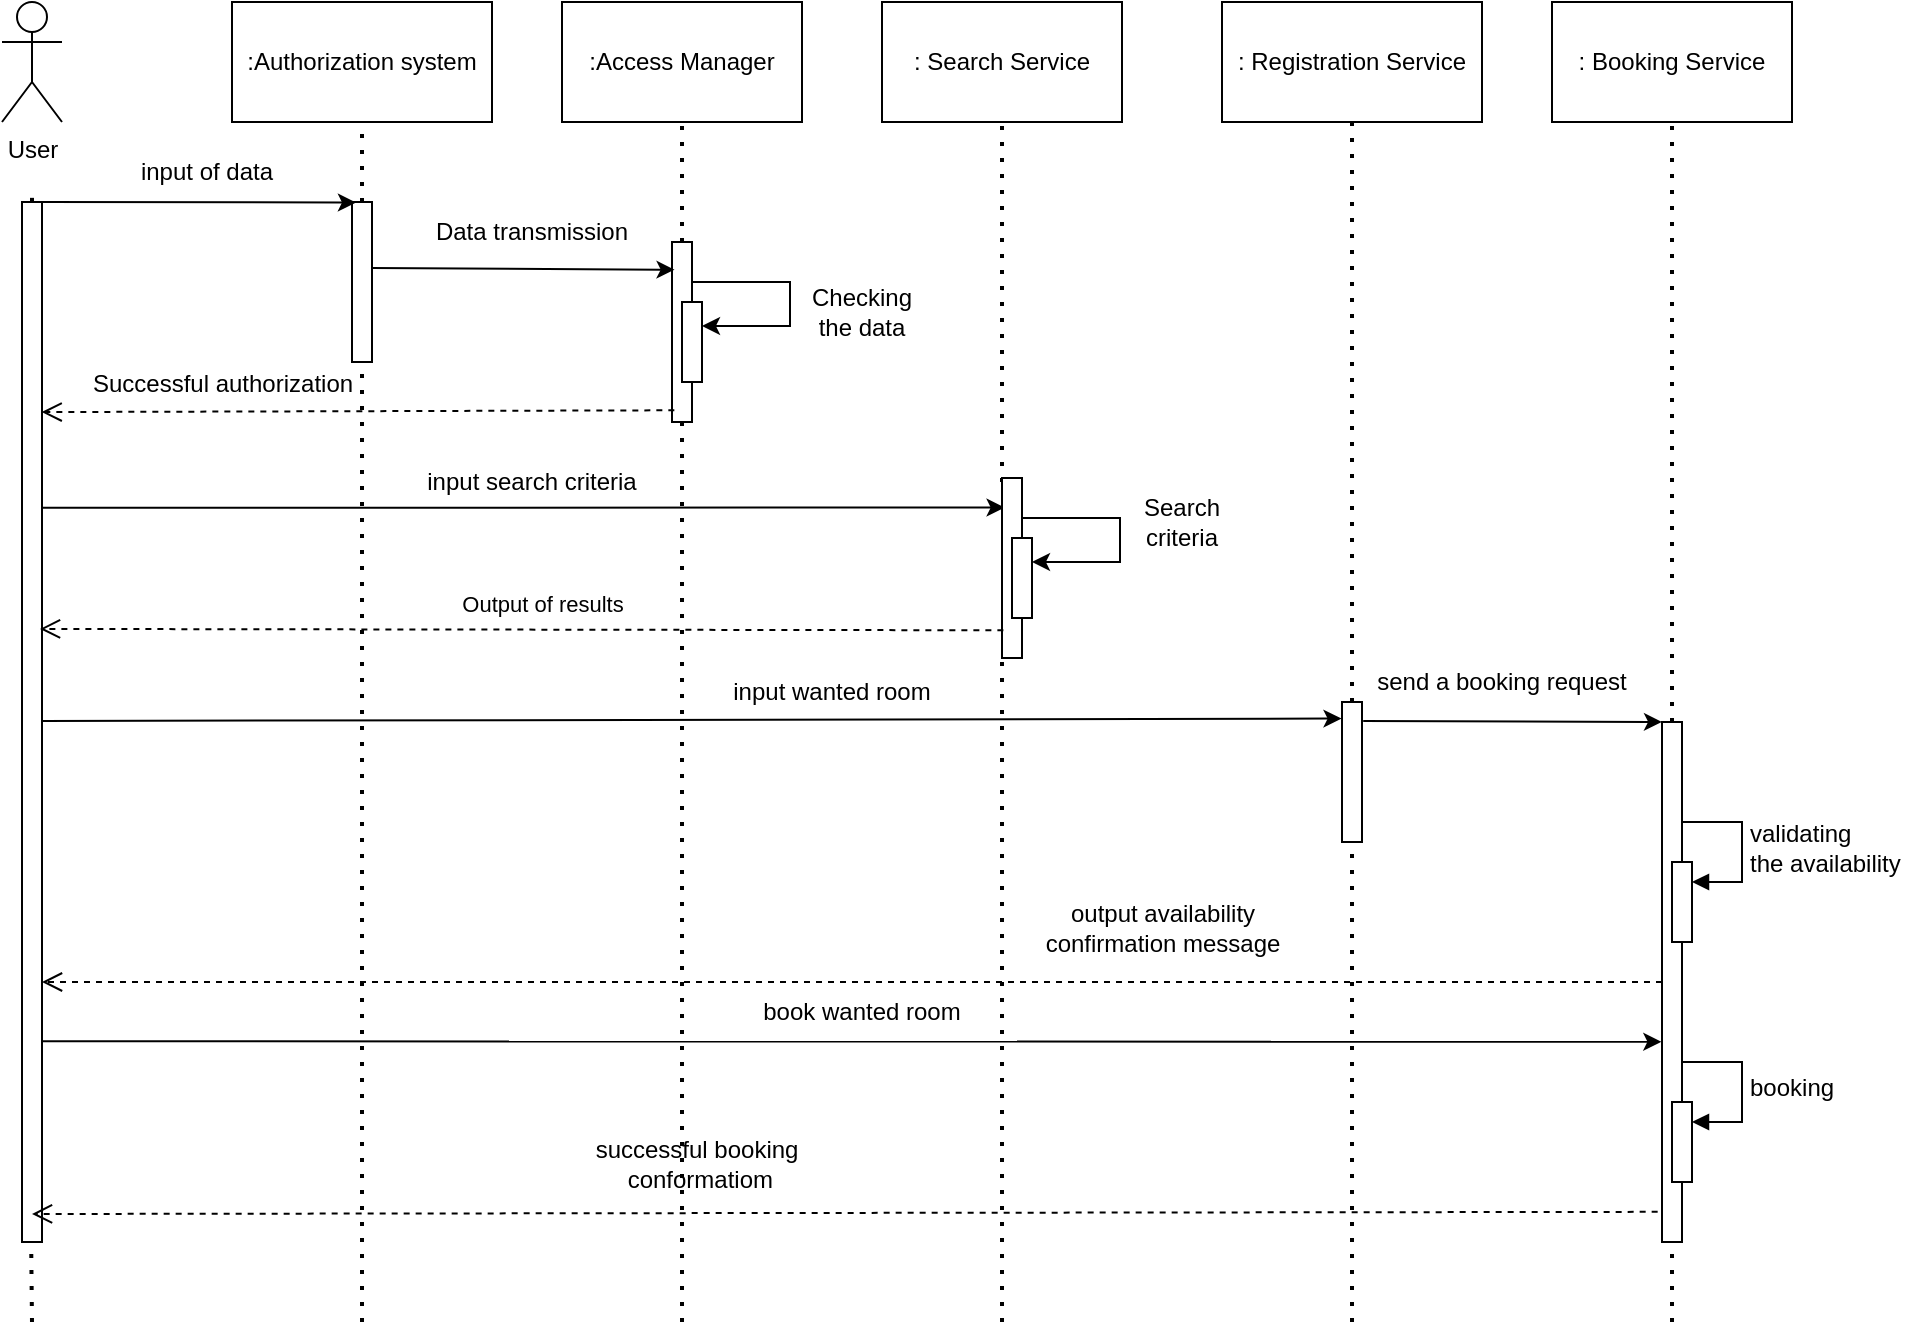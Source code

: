 <mxfile version="23.1.7" type="device">
  <diagram name="Страница — 1" id="S3UpfY37bpJ4w3DLsQnd">
    <mxGraphModel dx="1107" dy="605" grid="1" gridSize="10" guides="1" tooltips="1" connect="1" arrows="1" fold="1" page="1" pageScale="1" pageWidth="827" pageHeight="1169" math="0" shadow="0">
      <root>
        <mxCell id="0" />
        <mxCell id="1" parent="0" />
        <mxCell id="bszZs-Kzh6Q2ry-nlEX2-1" value="User" style="shape=umlActor;verticalLabelPosition=bottom;verticalAlign=top;html=1;outlineConnect=0;" parent="1" vertex="1">
          <mxGeometry x="40" y="20" width="30" height="60" as="geometry" />
        </mxCell>
        <mxCell id="bszZs-Kzh6Q2ry-nlEX2-4" value=":Authorization system" style="rounded=0;whiteSpace=wrap;html=1;" parent="1" vertex="1">
          <mxGeometry x="155" y="20" width="130" height="60" as="geometry" />
        </mxCell>
        <mxCell id="bszZs-Kzh6Q2ry-nlEX2-5" value=":Access Manager" style="rounded=0;whiteSpace=wrap;html=1;" parent="1" vertex="1">
          <mxGeometry x="320" y="20" width="120" height="60" as="geometry" />
        </mxCell>
        <mxCell id="bszZs-Kzh6Q2ry-nlEX2-6" value=": Search Service" style="rounded=0;whiteSpace=wrap;html=1;" parent="1" vertex="1">
          <mxGeometry x="480" y="20" width="120" height="60" as="geometry" />
        </mxCell>
        <mxCell id="bszZs-Kzh6Q2ry-nlEX2-7" value=": Registration Service" style="rounded=0;whiteSpace=wrap;html=1;" parent="1" vertex="1">
          <mxGeometry x="650" y="20" width="130" height="60" as="geometry" />
        </mxCell>
        <mxCell id="bszZs-Kzh6Q2ry-nlEX2-8" value=": Booking Service" style="rounded=0;whiteSpace=wrap;html=1;" parent="1" vertex="1">
          <mxGeometry x="815" y="20" width="120" height="60" as="geometry" />
        </mxCell>
        <mxCell id="bszZs-Kzh6Q2ry-nlEX2-9" value="" style="rounded=0;whiteSpace=wrap;html=1;" parent="1" vertex="1">
          <mxGeometry x="50" y="120" width="10" height="520" as="geometry" />
        </mxCell>
        <mxCell id="bszZs-Kzh6Q2ry-nlEX2-10" value="" style="rounded=0;whiteSpace=wrap;html=1;" parent="1" vertex="1">
          <mxGeometry x="215" y="120" width="10" height="80" as="geometry" />
        </mxCell>
        <mxCell id="bszZs-Kzh6Q2ry-nlEX2-14" value="&lt;font style=&quot;font-size: 12px;&quot;&gt;input of data&lt;/font&gt;" style="text;html=1;align=center;verticalAlign=middle;whiteSpace=wrap;rounded=0;" parent="1" vertex="1">
          <mxGeometry x="100" y="100" width="85" height="10" as="geometry" />
        </mxCell>
        <mxCell id="bszZs-Kzh6Q2ry-nlEX2-16" value="" style="rounded=0;whiteSpace=wrap;html=1;" parent="1" vertex="1">
          <mxGeometry x="375" y="140" width="10" height="90" as="geometry" />
        </mxCell>
        <mxCell id="bszZs-Kzh6Q2ry-nlEX2-17" value="" style="endArrow=classic;html=1;rounded=0;exitX=0.903;exitY=0.028;exitDx=0;exitDy=0;exitPerimeter=0;entryX=0.1;entryY=0.04;entryDx=0;entryDy=0;entryPerimeter=0;" parent="1" edge="1">
          <mxGeometry width="50" height="50" relative="1" as="geometry">
            <mxPoint x="60.0" y="120.0" as="sourcePoint" />
            <mxPoint x="216.97" y="120.24" as="targetPoint" />
          </mxGeometry>
        </mxCell>
        <mxCell id="bszZs-Kzh6Q2ry-nlEX2-18" value="" style="endArrow=classic;html=1;rounded=0;entryX=0.128;entryY=0.154;entryDx=0;entryDy=0;entryPerimeter=0;exitX=0.984;exitY=0.413;exitDx=0;exitDy=0;exitPerimeter=0;" parent="1" source="bszZs-Kzh6Q2ry-nlEX2-10" target="bszZs-Kzh6Q2ry-nlEX2-16" edge="1">
          <mxGeometry width="50" height="50" relative="1" as="geometry">
            <mxPoint x="230" y="150" as="sourcePoint" />
            <mxPoint x="378" y="151" as="targetPoint" />
          </mxGeometry>
        </mxCell>
        <mxCell id="bszZs-Kzh6Q2ry-nlEX2-19" value="Data transmission" style="text;html=1;align=center;verticalAlign=middle;whiteSpace=wrap;rounded=0;" parent="1" vertex="1">
          <mxGeometry x="235" y="130" width="140" height="10" as="geometry" />
        </mxCell>
        <mxCell id="bszZs-Kzh6Q2ry-nlEX2-20" value="" style="endArrow=none;dashed=1;html=1;dashPattern=1 3;strokeWidth=2;rounded=0;entryX=0.5;entryY=1;entryDx=0;entryDy=0;exitX=0.5;exitY=0;exitDx=0;exitDy=0;" parent="1" source="bszZs-Kzh6Q2ry-nlEX2-10" target="bszZs-Kzh6Q2ry-nlEX2-4" edge="1">
          <mxGeometry width="50" height="50" relative="1" as="geometry">
            <mxPoint x="270" y="140" as="sourcePoint" />
            <mxPoint x="320" y="90" as="targetPoint" />
          </mxGeometry>
        </mxCell>
        <mxCell id="bszZs-Kzh6Q2ry-nlEX2-21" value="" style="endArrow=none;dashed=1;html=1;dashPattern=1 3;strokeWidth=2;rounded=0;entryX=0.5;entryY=1;entryDx=0;entryDy=0;exitX=0.5;exitY=0;exitDx=0;exitDy=0;" parent="1" source="bszZs-Kzh6Q2ry-nlEX2-16" target="bszZs-Kzh6Q2ry-nlEX2-5" edge="1">
          <mxGeometry width="50" height="50" relative="1" as="geometry">
            <mxPoint x="270" y="140" as="sourcePoint" />
            <mxPoint x="320" y="90" as="targetPoint" />
          </mxGeometry>
        </mxCell>
        <mxCell id="bszZs-Kzh6Q2ry-nlEX2-22" value="&lt;font style=&quot;font-size: 12px;&quot;&gt;Successful authorization&lt;/font&gt;" style="html=1;verticalAlign=bottom;endArrow=open;dashed=1;endSize=8;curved=0;rounded=0;exitX=0.117;exitY=0.935;exitDx=0;exitDy=0;exitPerimeter=0;entryX=0.983;entryY=0.202;entryDx=0;entryDy=0;entryPerimeter=0;" parent="1" source="bszZs-Kzh6Q2ry-nlEX2-16" target="bszZs-Kzh6Q2ry-nlEX2-9" edge="1">
          <mxGeometry x="0.43" y="-5" relative="1" as="geometry">
            <mxPoint x="370" y="220" as="sourcePoint" />
            <mxPoint x="61" y="230" as="targetPoint" />
            <mxPoint as="offset" />
          </mxGeometry>
        </mxCell>
        <mxCell id="bszZs-Kzh6Q2ry-nlEX2-26" value="&lt;font style=&quot;font-size: 12px;&quot;&gt;Checking the data&lt;/font&gt;" style="text;html=1;align=center;verticalAlign=middle;whiteSpace=wrap;rounded=0;" parent="1" vertex="1">
          <mxGeometry x="440" y="170" width="60" height="10" as="geometry" />
        </mxCell>
        <mxCell id="bszZs-Kzh6Q2ry-nlEX2-32" value="" style="rounded=0;whiteSpace=wrap;html=1;" parent="1" vertex="1">
          <mxGeometry x="710" y="370" width="10" height="70" as="geometry" />
        </mxCell>
        <mxCell id="bszZs-Kzh6Q2ry-nlEX2-35" value="" style="endArrow=none;dashed=1;html=1;dashPattern=1 3;strokeWidth=2;rounded=0;exitX=0.5;exitY=0;exitDx=0;exitDy=0;" parent="1" edge="1">
          <mxGeometry width="50" height="50" relative="1" as="geometry">
            <mxPoint x="540" y="260" as="sourcePoint" />
            <mxPoint x="540" y="80" as="targetPoint" />
          </mxGeometry>
        </mxCell>
        <mxCell id="bszZs-Kzh6Q2ry-nlEX2-36" value="" style="endArrow=classic;html=1;rounded=0;entryX=0.13;entryY=0.164;entryDx=0;entryDy=0;entryPerimeter=0;exitX=1.042;exitY=0.294;exitDx=0;exitDy=0;exitPerimeter=0;" parent="1" target="sgAsvmIq_n0Vx4kpITKo-17" edge="1" source="bszZs-Kzh6Q2ry-nlEX2-9">
          <mxGeometry width="50" height="50" relative="1" as="geometry">
            <mxPoint x="60" y="283" as="sourcePoint" />
            <mxPoint x="535" y="283" as="targetPoint" />
          </mxGeometry>
        </mxCell>
        <mxCell id="bszZs-Kzh6Q2ry-nlEX2-37" value="&lt;font style=&quot;font-size: 12px;&quot;&gt;input wanted room&lt;/font&gt;" style="text;html=1;align=center;verticalAlign=middle;whiteSpace=wrap;rounded=0;" parent="1" vertex="1">
          <mxGeometry x="385" y="360" width="140" height="10" as="geometry" />
        </mxCell>
        <mxCell id="bszZs-Kzh6Q2ry-nlEX2-40" value="&lt;font style=&quot;&quot;&gt;&lt;font style=&quot;font-size: 12px;&quot;&gt;Search criteria&lt;/font&gt;&lt;br&gt;&lt;/font&gt;" style="text;html=1;align=center;verticalAlign=middle;whiteSpace=wrap;rounded=0;" parent="1" vertex="1">
          <mxGeometry x="600" y="270" width="60" height="20" as="geometry" />
        </mxCell>
        <mxCell id="bszZs-Kzh6Q2ry-nlEX2-43" value="" style="endArrow=none;dashed=1;html=1;dashPattern=1 3;strokeWidth=2;rounded=0;exitX=0.5;exitY=-0.004;exitDx=0;exitDy=0;exitPerimeter=0;" parent="1" source="bszZs-Kzh6Q2ry-nlEX2-9" edge="1">
          <mxGeometry width="50" height="50" relative="1" as="geometry">
            <mxPoint x="60" y="120" as="sourcePoint" />
            <mxPoint x="55" y="120" as="targetPoint" />
          </mxGeometry>
        </mxCell>
        <mxCell id="bszZs-Kzh6Q2ry-nlEX2-44" value="" style="rounded=0;whiteSpace=wrap;html=1;" parent="1" vertex="1">
          <mxGeometry x="870" y="380" width="10" height="260" as="geometry" />
        </mxCell>
        <mxCell id="bszZs-Kzh6Q2ry-nlEX2-46" value="" style="endArrow=none;dashed=1;html=1;dashPattern=1 3;strokeWidth=2;rounded=0;exitX=0.5;exitY=0;exitDx=0;exitDy=0;entryX=0.5;entryY=1;entryDx=0;entryDy=0;" parent="1" source="bszZs-Kzh6Q2ry-nlEX2-32" target="bszZs-Kzh6Q2ry-nlEX2-7" edge="1">
          <mxGeometry width="50" height="50" relative="1" as="geometry">
            <mxPoint x="720" y="290" as="sourcePoint" />
            <mxPoint x="720" y="100" as="targetPoint" />
          </mxGeometry>
        </mxCell>
        <mxCell id="bszZs-Kzh6Q2ry-nlEX2-47" value="" style="endArrow=none;dashed=1;html=1;dashPattern=1 3;strokeWidth=2;rounded=0;exitX=0.5;exitY=0;exitDx=0;exitDy=0;entryX=0.5;entryY=1;entryDx=0;entryDy=0;" parent="1" source="bszZs-Kzh6Q2ry-nlEX2-44" target="bszZs-Kzh6Q2ry-nlEX2-8" edge="1">
          <mxGeometry width="50" height="50" relative="1" as="geometry">
            <mxPoint x="880" y="390" as="sourcePoint" />
            <mxPoint x="880" y="100" as="targetPoint" />
          </mxGeometry>
        </mxCell>
        <mxCell id="bszZs-Kzh6Q2ry-nlEX2-49" value="&lt;font style=&quot;font-size: 12px;&quot;&gt;input search criteria&lt;/font&gt;" style="text;html=1;align=center;verticalAlign=middle;whiteSpace=wrap;rounded=0;" parent="1" vertex="1">
          <mxGeometry x="235" y="250" width="140" height="20" as="geometry" />
        </mxCell>
        <mxCell id="bszZs-Kzh6Q2ry-nlEX2-51" value="" style="endArrow=classic;html=1;rounded=0;entryX=0.07;entryY=0.114;entryDx=0;entryDy=0;entryPerimeter=0;exitX=1.13;exitY=0.687;exitDx=0;exitDy=0;exitPerimeter=0;" parent="1" edge="1">
          <mxGeometry width="50" height="50" relative="1" as="geometry">
            <mxPoint x="720.6" y="379.55" as="sourcePoint" />
            <mxPoint x="870.0" y="379.96" as="targetPoint" />
          </mxGeometry>
        </mxCell>
        <mxCell id="bszZs-Kzh6Q2ry-nlEX2-52" value="&lt;font style=&quot;font-size: 12px;&quot;&gt;send a booking request&lt;/font&gt;" style="text;html=1;align=center;verticalAlign=middle;whiteSpace=wrap;rounded=0;" parent="1" vertex="1">
          <mxGeometry x="720" y="350" width="140" height="20" as="geometry" />
        </mxCell>
        <mxCell id="bszZs-Kzh6Q2ry-nlEX2-55" value="&lt;font style=&quot;&quot;&gt;&lt;br&gt;&lt;/font&gt;" style="text;html=1;align=center;verticalAlign=middle;whiteSpace=wrap;rounded=0;" parent="1" vertex="1">
          <mxGeometry x="925" y="430" width="70" height="30" as="geometry" />
        </mxCell>
        <mxCell id="bszZs-Kzh6Q2ry-nlEX2-56" value="&lt;font style=&quot;font-size: 12px;&quot;&gt;output availability&lt;br&gt;confirmation message&lt;/font&gt;" style="html=1;verticalAlign=bottom;endArrow=open;dashed=1;endSize=8;curved=0;rounded=0;entryX=1;entryY=0.75;entryDx=0;entryDy=0;exitX=0;exitY=0.5;exitDx=0;exitDy=0;" parent="1" edge="1" target="bszZs-Kzh6Q2ry-nlEX2-9" source="bszZs-Kzh6Q2ry-nlEX2-44">
          <mxGeometry x="-0.383" y="-10" relative="1" as="geometry">
            <mxPoint x="1040" y="460" as="sourcePoint" />
            <mxPoint x="62.02" y="460.0" as="targetPoint" />
            <mxPoint as="offset" />
          </mxGeometry>
        </mxCell>
        <mxCell id="bszZs-Kzh6Q2ry-nlEX2-57" value="" style="endArrow=classic;html=1;rounded=0;exitX=1.043;exitY=0.807;exitDx=0;exitDy=0;exitPerimeter=0;entryX=-0.033;entryY=0.615;entryDx=0;entryDy=0;entryPerimeter=0;" parent="1" source="bszZs-Kzh6Q2ry-nlEX2-9" edge="1" target="bszZs-Kzh6Q2ry-nlEX2-44">
          <mxGeometry width="50" height="50" relative="1" as="geometry">
            <mxPoint x="63" y="531" as="sourcePoint" />
            <mxPoint x="1040" y="525" as="targetPoint" />
          </mxGeometry>
        </mxCell>
        <mxCell id="bszZs-Kzh6Q2ry-nlEX2-58" value="&lt;font style=&quot;font-size: 12px;&quot;&gt;book wanted room&lt;/font&gt;" style="text;html=1;align=center;verticalAlign=middle;whiteSpace=wrap;rounded=0;" parent="1" vertex="1">
          <mxGeometry x="400" y="520" width="140" height="10" as="geometry" />
        </mxCell>
        <mxCell id="bszZs-Kzh6Q2ry-nlEX2-62" value="&lt;font style=&quot;font-size: 12px;&quot;&gt;successful booking&lt;br&gt;&amp;nbsp;conformatiom&lt;/font&gt;" style="html=1;verticalAlign=bottom;endArrow=open;dashed=1;endSize=8;curved=0;rounded=0;exitX=-0.217;exitY=0.942;exitDx=0;exitDy=0;exitPerimeter=0;" parent="1" source="bszZs-Kzh6Q2ry-nlEX2-44" edge="1">
          <mxGeometry x="0.184" y="-8" relative="1" as="geometry">
            <mxPoint x="827" y="560" as="sourcePoint" />
            <mxPoint x="55" y="626" as="targetPoint" />
            <mxPoint as="offset" />
          </mxGeometry>
        </mxCell>
        <mxCell id="bszZs-Kzh6Q2ry-nlEX2-65" value="" style="endArrow=none;dashed=1;html=1;dashPattern=1 3;strokeWidth=2;rounded=0;entryX=0.5;entryY=1;entryDx=0;entryDy=0;" parent="1" target="bszZs-Kzh6Q2ry-nlEX2-10" edge="1">
          <mxGeometry width="50" height="50" relative="1" as="geometry">
            <mxPoint x="220" y="680" as="sourcePoint" />
            <mxPoint x="219.5" y="285" as="targetPoint" />
          </mxGeometry>
        </mxCell>
        <mxCell id="bszZs-Kzh6Q2ry-nlEX2-66" value="" style="endArrow=none;dashed=1;html=1;dashPattern=1 3;strokeWidth=2;rounded=0;entryX=0.5;entryY=1;entryDx=0;entryDy=0;" parent="1" target="bszZs-Kzh6Q2ry-nlEX2-16" edge="1">
          <mxGeometry width="50" height="50" relative="1" as="geometry">
            <mxPoint x="380" y="680" as="sourcePoint" />
            <mxPoint x="360" y="265" as="targetPoint" />
          </mxGeometry>
        </mxCell>
        <mxCell id="bszZs-Kzh6Q2ry-nlEX2-67" value="" style="endArrow=none;dashed=1;html=1;dashPattern=1 3;strokeWidth=2;rounded=0;entryX=0.5;entryY=1;entryDx=0;entryDy=0;" parent="1" edge="1">
          <mxGeometry width="50" height="50" relative="1" as="geometry">
            <mxPoint x="540" y="680" as="sourcePoint" />
            <mxPoint x="540" y="350.0" as="targetPoint" />
          </mxGeometry>
        </mxCell>
        <mxCell id="bszZs-Kzh6Q2ry-nlEX2-68" value="" style="endArrow=none;dashed=1;html=1;dashPattern=1 3;strokeWidth=2;rounded=0;entryX=0.5;entryY=1;entryDx=0;entryDy=0;" parent="1" edge="1">
          <mxGeometry width="50" height="50" relative="1" as="geometry">
            <mxPoint x="55" y="680" as="sourcePoint" />
            <mxPoint x="54.58" y="640" as="targetPoint" />
          </mxGeometry>
        </mxCell>
        <mxCell id="bszZs-Kzh6Q2ry-nlEX2-69" value="" style="endArrow=none;dashed=1;html=1;dashPattern=1 3;strokeWidth=2;rounded=0;entryX=0.5;entryY=1;entryDx=0;entryDy=0;" parent="1" target="bszZs-Kzh6Q2ry-nlEX2-32" edge="1">
          <mxGeometry width="50" height="50" relative="1" as="geometry">
            <mxPoint x="715" y="680" as="sourcePoint" />
            <mxPoint x="710" y="490" as="targetPoint" />
          </mxGeometry>
        </mxCell>
        <mxCell id="bszZs-Kzh6Q2ry-nlEX2-70" value="" style="endArrow=none;dashed=1;html=1;dashPattern=1 3;strokeWidth=2;rounded=0;entryX=0.5;entryY=1;entryDx=0;entryDy=0;" parent="1" target="bszZs-Kzh6Q2ry-nlEX2-44" edge="1">
          <mxGeometry width="50" height="50" relative="1" as="geometry">
            <mxPoint x="875" y="680" as="sourcePoint" />
            <mxPoint x="1055" y="480" as="targetPoint" />
          </mxGeometry>
        </mxCell>
        <mxCell id="UY0TH6I4wztvOWJe15O3-4" style="edgeStyle=orthogonalEdgeStyle;rounded=0;orthogonalLoop=1;jettySize=auto;html=1;exitX=1.014;exitY=0.125;exitDx=0;exitDy=0;exitPerimeter=0;" parent="1" target="sgAsvmIq_n0Vx4kpITKo-3" edge="1">
          <mxGeometry relative="1" as="geometry">
            <mxPoint x="385.0" y="182.32" as="targetPoint" />
            <mxPoint x="385.0" y="160.0" as="sourcePoint" />
            <Array as="points">
              <mxPoint x="434" y="160" />
              <mxPoint x="434" y="182" />
            </Array>
          </mxGeometry>
        </mxCell>
        <mxCell id="sgAsvmIq_n0Vx4kpITKo-3" value="" style="html=1;points=[[0,0,0,0,5],[0,1,0,0,-5],[1,0,0,0,5],[1,1,0,0,-5]];perimeter=orthogonalPerimeter;outlineConnect=0;targetShapes=umlLifeline;portConstraint=eastwest;newEdgeStyle={&quot;curved&quot;:0,&quot;rounded&quot;:0};" parent="1" vertex="1">
          <mxGeometry x="380" y="170" width="10" height="40" as="geometry" />
        </mxCell>
        <mxCell id="sgAsvmIq_n0Vx4kpITKo-17" value="" style="rounded=0;whiteSpace=wrap;html=1;" parent="1" vertex="1">
          <mxGeometry x="540" y="258" width="10" height="90" as="geometry" />
        </mxCell>
        <mxCell id="sgAsvmIq_n0Vx4kpITKo-18" style="edgeStyle=orthogonalEdgeStyle;rounded=0;orthogonalLoop=1;jettySize=auto;html=1;exitX=1.014;exitY=0.125;exitDx=0;exitDy=0;exitPerimeter=0;" parent="1" target="sgAsvmIq_n0Vx4kpITKo-19" edge="1">
          <mxGeometry relative="1" as="geometry">
            <mxPoint x="550.0" y="300.32" as="targetPoint" />
            <mxPoint x="550.0" y="278.0" as="sourcePoint" />
            <Array as="points">
              <mxPoint x="599" y="278" />
              <mxPoint x="599" y="300" />
            </Array>
          </mxGeometry>
        </mxCell>
        <mxCell id="sgAsvmIq_n0Vx4kpITKo-19" value="" style="html=1;points=[[0,0,0,0,5],[0,1,0,0,-5],[1,0,0,0,5],[1,1,0,0,-5]];perimeter=orthogonalPerimeter;outlineConnect=0;targetShapes=umlLifeline;portConstraint=eastwest;newEdgeStyle={&quot;curved&quot;:0,&quot;rounded&quot;:0};" parent="1" vertex="1">
          <mxGeometry x="545" y="288" width="10" height="40" as="geometry" />
        </mxCell>
        <mxCell id="gHh-vndJ0rCo2Kycr9s7-3" value="" style="html=1;points=[[0,0,0,0,5],[0,1,0,0,-5],[1,0,0,0,5],[1,1,0,0,-5]];perimeter=orthogonalPerimeter;outlineConnect=0;targetShapes=umlLifeline;portConstraint=eastwest;newEdgeStyle={&quot;curved&quot;:0,&quot;rounded&quot;:0};" vertex="1" parent="1">
          <mxGeometry x="875" y="450" width="10" height="40" as="geometry" />
        </mxCell>
        <mxCell id="gHh-vndJ0rCo2Kycr9s7-4" value="&lt;font style=&quot;font-size: 12px;&quot;&gt;validating&amp;nbsp;&lt;br&gt;the availability&amp;nbsp;&lt;/font&gt;" style="html=1;align=left;spacingLeft=2;endArrow=block;rounded=0;edgeStyle=orthogonalEdgeStyle;curved=0;rounded=0;" edge="1" target="gHh-vndJ0rCo2Kycr9s7-3" parent="1">
          <mxGeometry relative="1" as="geometry">
            <mxPoint x="880" y="430" as="sourcePoint" />
            <Array as="points">
              <mxPoint x="910" y="460" />
            </Array>
          </mxGeometry>
        </mxCell>
        <mxCell id="gHh-vndJ0rCo2Kycr9s7-6" value="" style="html=1;points=[[0,0,0,0,5],[0,1,0,0,-5],[1,0,0,0,5],[1,1,0,0,-5]];perimeter=orthogonalPerimeter;outlineConnect=0;targetShapes=umlLifeline;portConstraint=eastwest;newEdgeStyle={&quot;curved&quot;:0,&quot;rounded&quot;:0};" vertex="1" parent="1">
          <mxGeometry x="875" y="570" width="10" height="40" as="geometry" />
        </mxCell>
        <mxCell id="gHh-vndJ0rCo2Kycr9s7-7" value="&lt;font style=&quot;font-size: 12px;&quot;&gt;booking&lt;/font&gt;" style="html=1;align=left;spacingLeft=2;endArrow=block;rounded=0;edgeStyle=orthogonalEdgeStyle;curved=0;rounded=0;" edge="1" target="gHh-vndJ0rCo2Kycr9s7-6" parent="1">
          <mxGeometry relative="1" as="geometry">
            <mxPoint x="880" y="550" as="sourcePoint" />
            <Array as="points">
              <mxPoint x="910" y="580" />
            </Array>
          </mxGeometry>
        </mxCell>
        <mxCell id="gHh-vndJ0rCo2Kycr9s7-8" value="Output of results" style="html=1;verticalAlign=bottom;endArrow=open;dashed=1;endSize=8;curved=0;rounded=0;exitX=0.069;exitY=0.846;exitDx=0;exitDy=0;exitPerimeter=0;entryX=0.983;entryY=0.202;entryDx=0;entryDy=0;entryPerimeter=0;" edge="1" parent="1" source="sgAsvmIq_n0Vx4kpITKo-17">
          <mxGeometry x="-0.042" y="-4" relative="1" as="geometry">
            <mxPoint x="375" y="332.47" as="sourcePoint" />
            <mxPoint x="59" y="333.47" as="targetPoint" />
            <mxPoint as="offset" />
          </mxGeometry>
        </mxCell>
        <mxCell id="gHh-vndJ0rCo2Kycr9s7-9" value="" style="endArrow=classic;html=1;rounded=0;entryX=-0.024;entryY=0.383;entryDx=0;entryDy=0;entryPerimeter=0;exitX=1.042;exitY=0.294;exitDx=0;exitDy=0;exitPerimeter=0;" edge="1" parent="1">
          <mxGeometry width="50" height="50" relative="1" as="geometry">
            <mxPoint x="60" y="379.5" as="sourcePoint" />
            <mxPoint x="709.76" y="378.3" as="targetPoint" />
          </mxGeometry>
        </mxCell>
      </root>
    </mxGraphModel>
  </diagram>
</mxfile>
